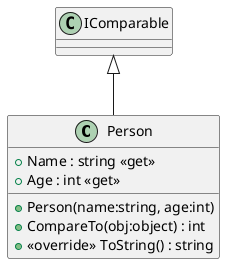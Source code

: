 @startuml
class Person {
    + Name : string <<get>>
    + Age : int <<get>>
    + Person(name:string, age:int)
    + CompareTo(obj:object) : int
    + <<override>> ToString() : string
}
IComparable <|-- Person
@enduml
